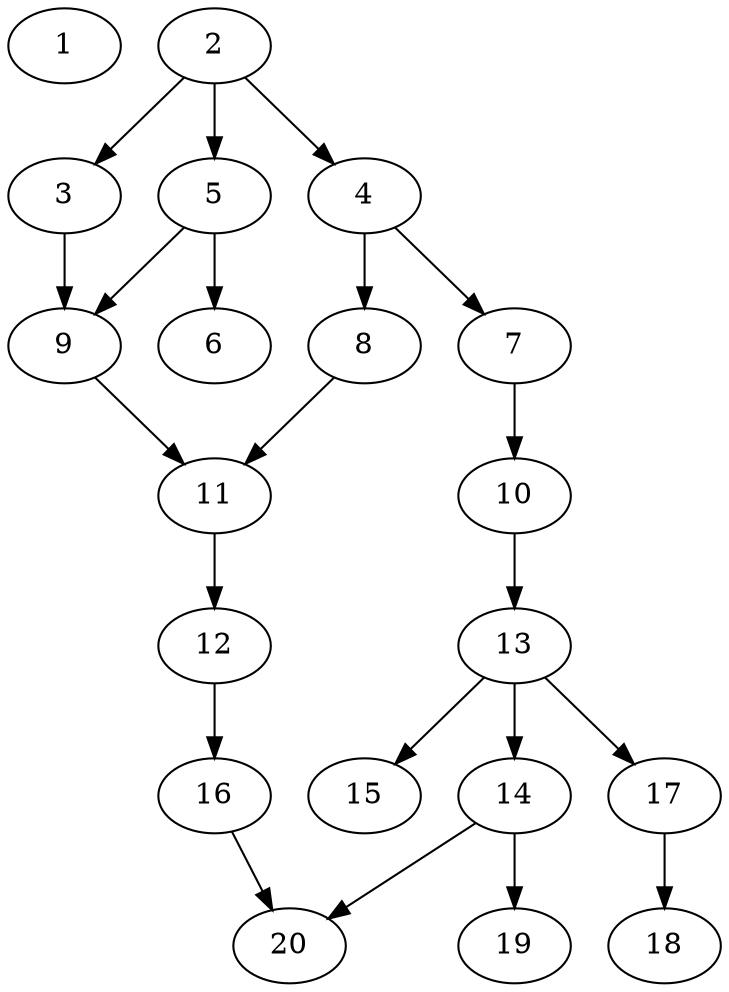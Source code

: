 // DAG automatically generated by daggen at Sat Jul 27 15:37:47 2019
// ./daggen --dot -n 20 --ccr 0.3 --fat 0.5 --regular 0.5 --density 0.4 --mindata 5242880 --maxdata 52428800 
digraph G {
  1 [size="25569280", alpha="0.14", expect_size="7670784"] 
  2 [size="135133867", alpha="0.18", expect_size="40540160"] 
  2 -> 3 [size ="40540160"]
  2 -> 4 [size ="40540160"]
  2 -> 5 [size ="40540160"]
  3 [size="84626773", alpha="0.02", expect_size="25388032"] 
  3 -> 9 [size ="25388032"]
  4 [size="94743893", alpha="0.16", expect_size="28423168"] 
  4 -> 7 [size ="28423168"]
  4 -> 8 [size ="28423168"]
  5 [size="92224853", alpha="0.03", expect_size="27667456"] 
  5 -> 6 [size ="27667456"]
  5 -> 9 [size ="27667456"]
  6 [size="66839893", alpha="0.09", expect_size="20051968"] 
  7 [size="30709760", alpha="0.03", expect_size="9212928"] 
  7 -> 10 [size ="9212928"]
  8 [size="165905067", alpha="0.02", expect_size="49771520"] 
  8 -> 11 [size ="49771520"]
  9 [size="172397227", alpha="0.15", expect_size="51719168"] 
  9 -> 11 [size ="51719168"]
  10 [size="40396800", alpha="0.09", expect_size="12119040"] 
  10 -> 13 [size ="12119040"]
  11 [size="82469547", alpha="0.16", expect_size="24740864"] 
  11 -> 12 [size ="24740864"]
  12 [size="37522773", alpha="0.08", expect_size="11256832"] 
  12 -> 16 [size ="11256832"]
  13 [size="23453013", alpha="0.18", expect_size="7035904"] 
  13 -> 14 [size ="7035904"]
  13 -> 15 [size ="7035904"]
  13 -> 17 [size ="7035904"]
  14 [size="40103253", alpha="0.01", expect_size="12030976"] 
  14 -> 19 [size ="12030976"]
  14 -> 20 [size ="12030976"]
  15 [size="165294080", alpha="0.14", expect_size="49588224"] 
  16 [size="35167573", alpha="0.12", expect_size="10550272"] 
  16 -> 20 [size ="10550272"]
  17 [size="102625280", alpha="0.17", expect_size="30787584"] 
  17 -> 18 [size ="30787584"]
  18 [size="123514880", alpha="0.00", expect_size="37054464"] 
  19 [size="143117653", alpha="0.10", expect_size="42935296"] 
  20 [size="100877653", alpha="0.20", expect_size="30263296"] 
}

